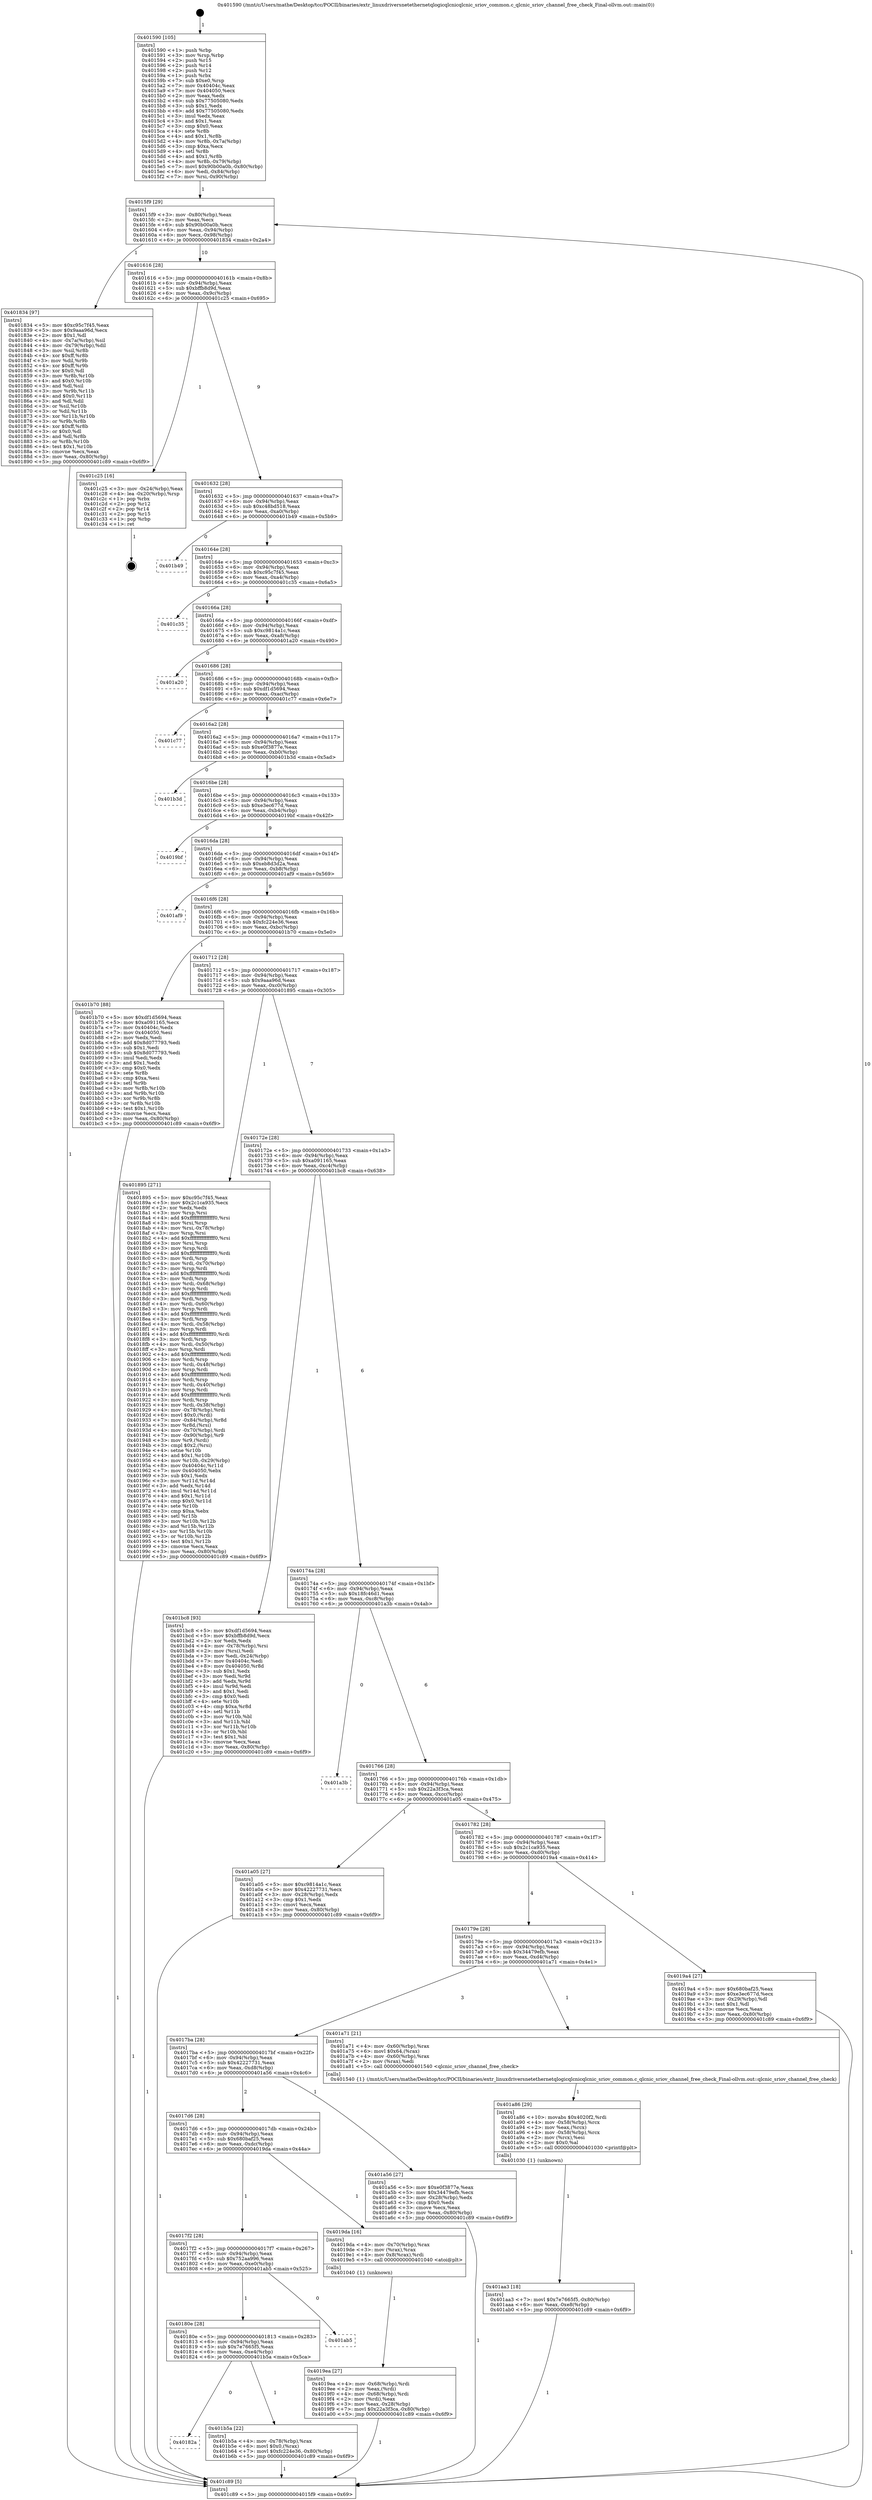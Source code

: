 digraph "0x401590" {
  label = "0x401590 (/mnt/c/Users/mathe/Desktop/tcc/POCII/binaries/extr_linuxdriversnetethernetqlogicqlcnicqlcnic_sriov_common.c_qlcnic_sriov_channel_free_check_Final-ollvm.out::main(0))"
  labelloc = "t"
  node[shape=record]

  Entry [label="",width=0.3,height=0.3,shape=circle,fillcolor=black,style=filled]
  "0x4015f9" [label="{
     0x4015f9 [29]\l
     | [instrs]\l
     &nbsp;&nbsp;0x4015f9 \<+3\>: mov -0x80(%rbp),%eax\l
     &nbsp;&nbsp;0x4015fc \<+2\>: mov %eax,%ecx\l
     &nbsp;&nbsp;0x4015fe \<+6\>: sub $0x90b00a0b,%ecx\l
     &nbsp;&nbsp;0x401604 \<+6\>: mov %eax,-0x94(%rbp)\l
     &nbsp;&nbsp;0x40160a \<+6\>: mov %ecx,-0x98(%rbp)\l
     &nbsp;&nbsp;0x401610 \<+6\>: je 0000000000401834 \<main+0x2a4\>\l
  }"]
  "0x401834" [label="{
     0x401834 [97]\l
     | [instrs]\l
     &nbsp;&nbsp;0x401834 \<+5\>: mov $0xc95c7f45,%eax\l
     &nbsp;&nbsp;0x401839 \<+5\>: mov $0x9aaa96d,%ecx\l
     &nbsp;&nbsp;0x40183e \<+2\>: mov $0x1,%dl\l
     &nbsp;&nbsp;0x401840 \<+4\>: mov -0x7a(%rbp),%sil\l
     &nbsp;&nbsp;0x401844 \<+4\>: mov -0x79(%rbp),%dil\l
     &nbsp;&nbsp;0x401848 \<+3\>: mov %sil,%r8b\l
     &nbsp;&nbsp;0x40184b \<+4\>: xor $0xff,%r8b\l
     &nbsp;&nbsp;0x40184f \<+3\>: mov %dil,%r9b\l
     &nbsp;&nbsp;0x401852 \<+4\>: xor $0xff,%r9b\l
     &nbsp;&nbsp;0x401856 \<+3\>: xor $0x0,%dl\l
     &nbsp;&nbsp;0x401859 \<+3\>: mov %r8b,%r10b\l
     &nbsp;&nbsp;0x40185c \<+4\>: and $0x0,%r10b\l
     &nbsp;&nbsp;0x401860 \<+3\>: and %dl,%sil\l
     &nbsp;&nbsp;0x401863 \<+3\>: mov %r9b,%r11b\l
     &nbsp;&nbsp;0x401866 \<+4\>: and $0x0,%r11b\l
     &nbsp;&nbsp;0x40186a \<+3\>: and %dl,%dil\l
     &nbsp;&nbsp;0x40186d \<+3\>: or %sil,%r10b\l
     &nbsp;&nbsp;0x401870 \<+3\>: or %dil,%r11b\l
     &nbsp;&nbsp;0x401873 \<+3\>: xor %r11b,%r10b\l
     &nbsp;&nbsp;0x401876 \<+3\>: or %r9b,%r8b\l
     &nbsp;&nbsp;0x401879 \<+4\>: xor $0xff,%r8b\l
     &nbsp;&nbsp;0x40187d \<+3\>: or $0x0,%dl\l
     &nbsp;&nbsp;0x401880 \<+3\>: and %dl,%r8b\l
     &nbsp;&nbsp;0x401883 \<+3\>: or %r8b,%r10b\l
     &nbsp;&nbsp;0x401886 \<+4\>: test $0x1,%r10b\l
     &nbsp;&nbsp;0x40188a \<+3\>: cmovne %ecx,%eax\l
     &nbsp;&nbsp;0x40188d \<+3\>: mov %eax,-0x80(%rbp)\l
     &nbsp;&nbsp;0x401890 \<+5\>: jmp 0000000000401c89 \<main+0x6f9\>\l
  }"]
  "0x401616" [label="{
     0x401616 [28]\l
     | [instrs]\l
     &nbsp;&nbsp;0x401616 \<+5\>: jmp 000000000040161b \<main+0x8b\>\l
     &nbsp;&nbsp;0x40161b \<+6\>: mov -0x94(%rbp),%eax\l
     &nbsp;&nbsp;0x401621 \<+5\>: sub $0xbffb8d9d,%eax\l
     &nbsp;&nbsp;0x401626 \<+6\>: mov %eax,-0x9c(%rbp)\l
     &nbsp;&nbsp;0x40162c \<+6\>: je 0000000000401c25 \<main+0x695\>\l
  }"]
  "0x401c89" [label="{
     0x401c89 [5]\l
     | [instrs]\l
     &nbsp;&nbsp;0x401c89 \<+5\>: jmp 00000000004015f9 \<main+0x69\>\l
  }"]
  "0x401590" [label="{
     0x401590 [105]\l
     | [instrs]\l
     &nbsp;&nbsp;0x401590 \<+1\>: push %rbp\l
     &nbsp;&nbsp;0x401591 \<+3\>: mov %rsp,%rbp\l
     &nbsp;&nbsp;0x401594 \<+2\>: push %r15\l
     &nbsp;&nbsp;0x401596 \<+2\>: push %r14\l
     &nbsp;&nbsp;0x401598 \<+2\>: push %r12\l
     &nbsp;&nbsp;0x40159a \<+1\>: push %rbx\l
     &nbsp;&nbsp;0x40159b \<+7\>: sub $0xe0,%rsp\l
     &nbsp;&nbsp;0x4015a2 \<+7\>: mov 0x40404c,%eax\l
     &nbsp;&nbsp;0x4015a9 \<+7\>: mov 0x404050,%ecx\l
     &nbsp;&nbsp;0x4015b0 \<+2\>: mov %eax,%edx\l
     &nbsp;&nbsp;0x4015b2 \<+6\>: sub $0x77505080,%edx\l
     &nbsp;&nbsp;0x4015b8 \<+3\>: sub $0x1,%edx\l
     &nbsp;&nbsp;0x4015bb \<+6\>: add $0x77505080,%edx\l
     &nbsp;&nbsp;0x4015c1 \<+3\>: imul %edx,%eax\l
     &nbsp;&nbsp;0x4015c4 \<+3\>: and $0x1,%eax\l
     &nbsp;&nbsp;0x4015c7 \<+3\>: cmp $0x0,%eax\l
     &nbsp;&nbsp;0x4015ca \<+4\>: sete %r8b\l
     &nbsp;&nbsp;0x4015ce \<+4\>: and $0x1,%r8b\l
     &nbsp;&nbsp;0x4015d2 \<+4\>: mov %r8b,-0x7a(%rbp)\l
     &nbsp;&nbsp;0x4015d6 \<+3\>: cmp $0xa,%ecx\l
     &nbsp;&nbsp;0x4015d9 \<+4\>: setl %r8b\l
     &nbsp;&nbsp;0x4015dd \<+4\>: and $0x1,%r8b\l
     &nbsp;&nbsp;0x4015e1 \<+4\>: mov %r8b,-0x79(%rbp)\l
     &nbsp;&nbsp;0x4015e5 \<+7\>: movl $0x90b00a0b,-0x80(%rbp)\l
     &nbsp;&nbsp;0x4015ec \<+6\>: mov %edi,-0x84(%rbp)\l
     &nbsp;&nbsp;0x4015f2 \<+7\>: mov %rsi,-0x90(%rbp)\l
  }"]
  Exit [label="",width=0.3,height=0.3,shape=circle,fillcolor=black,style=filled,peripheries=2]
  "0x401c25" [label="{
     0x401c25 [16]\l
     | [instrs]\l
     &nbsp;&nbsp;0x401c25 \<+3\>: mov -0x24(%rbp),%eax\l
     &nbsp;&nbsp;0x401c28 \<+4\>: lea -0x20(%rbp),%rsp\l
     &nbsp;&nbsp;0x401c2c \<+1\>: pop %rbx\l
     &nbsp;&nbsp;0x401c2d \<+2\>: pop %r12\l
     &nbsp;&nbsp;0x401c2f \<+2\>: pop %r14\l
     &nbsp;&nbsp;0x401c31 \<+2\>: pop %r15\l
     &nbsp;&nbsp;0x401c33 \<+1\>: pop %rbp\l
     &nbsp;&nbsp;0x401c34 \<+1\>: ret\l
  }"]
  "0x401632" [label="{
     0x401632 [28]\l
     | [instrs]\l
     &nbsp;&nbsp;0x401632 \<+5\>: jmp 0000000000401637 \<main+0xa7\>\l
     &nbsp;&nbsp;0x401637 \<+6\>: mov -0x94(%rbp),%eax\l
     &nbsp;&nbsp;0x40163d \<+5\>: sub $0xc48bd518,%eax\l
     &nbsp;&nbsp;0x401642 \<+6\>: mov %eax,-0xa0(%rbp)\l
     &nbsp;&nbsp;0x401648 \<+6\>: je 0000000000401b49 \<main+0x5b9\>\l
  }"]
  "0x40182a" [label="{
     0x40182a\l
  }", style=dashed]
  "0x401b49" [label="{
     0x401b49\l
  }", style=dashed]
  "0x40164e" [label="{
     0x40164e [28]\l
     | [instrs]\l
     &nbsp;&nbsp;0x40164e \<+5\>: jmp 0000000000401653 \<main+0xc3\>\l
     &nbsp;&nbsp;0x401653 \<+6\>: mov -0x94(%rbp),%eax\l
     &nbsp;&nbsp;0x401659 \<+5\>: sub $0xc95c7f45,%eax\l
     &nbsp;&nbsp;0x40165e \<+6\>: mov %eax,-0xa4(%rbp)\l
     &nbsp;&nbsp;0x401664 \<+6\>: je 0000000000401c35 \<main+0x6a5\>\l
  }"]
  "0x401b5a" [label="{
     0x401b5a [22]\l
     | [instrs]\l
     &nbsp;&nbsp;0x401b5a \<+4\>: mov -0x78(%rbp),%rax\l
     &nbsp;&nbsp;0x401b5e \<+6\>: movl $0x0,(%rax)\l
     &nbsp;&nbsp;0x401b64 \<+7\>: movl $0xfc224e36,-0x80(%rbp)\l
     &nbsp;&nbsp;0x401b6b \<+5\>: jmp 0000000000401c89 \<main+0x6f9\>\l
  }"]
  "0x401c35" [label="{
     0x401c35\l
  }", style=dashed]
  "0x40166a" [label="{
     0x40166a [28]\l
     | [instrs]\l
     &nbsp;&nbsp;0x40166a \<+5\>: jmp 000000000040166f \<main+0xdf\>\l
     &nbsp;&nbsp;0x40166f \<+6\>: mov -0x94(%rbp),%eax\l
     &nbsp;&nbsp;0x401675 \<+5\>: sub $0xc9814a1c,%eax\l
     &nbsp;&nbsp;0x40167a \<+6\>: mov %eax,-0xa8(%rbp)\l
     &nbsp;&nbsp;0x401680 \<+6\>: je 0000000000401a20 \<main+0x490\>\l
  }"]
  "0x40180e" [label="{
     0x40180e [28]\l
     | [instrs]\l
     &nbsp;&nbsp;0x40180e \<+5\>: jmp 0000000000401813 \<main+0x283\>\l
     &nbsp;&nbsp;0x401813 \<+6\>: mov -0x94(%rbp),%eax\l
     &nbsp;&nbsp;0x401819 \<+5\>: sub $0x7e7665f5,%eax\l
     &nbsp;&nbsp;0x40181e \<+6\>: mov %eax,-0xe4(%rbp)\l
     &nbsp;&nbsp;0x401824 \<+6\>: je 0000000000401b5a \<main+0x5ca\>\l
  }"]
  "0x401a20" [label="{
     0x401a20\l
  }", style=dashed]
  "0x401686" [label="{
     0x401686 [28]\l
     | [instrs]\l
     &nbsp;&nbsp;0x401686 \<+5\>: jmp 000000000040168b \<main+0xfb\>\l
     &nbsp;&nbsp;0x40168b \<+6\>: mov -0x94(%rbp),%eax\l
     &nbsp;&nbsp;0x401691 \<+5\>: sub $0xdf1d5694,%eax\l
     &nbsp;&nbsp;0x401696 \<+6\>: mov %eax,-0xac(%rbp)\l
     &nbsp;&nbsp;0x40169c \<+6\>: je 0000000000401c77 \<main+0x6e7\>\l
  }"]
  "0x401ab5" [label="{
     0x401ab5\l
  }", style=dashed]
  "0x401c77" [label="{
     0x401c77\l
  }", style=dashed]
  "0x4016a2" [label="{
     0x4016a2 [28]\l
     | [instrs]\l
     &nbsp;&nbsp;0x4016a2 \<+5\>: jmp 00000000004016a7 \<main+0x117\>\l
     &nbsp;&nbsp;0x4016a7 \<+6\>: mov -0x94(%rbp),%eax\l
     &nbsp;&nbsp;0x4016ad \<+5\>: sub $0xe0f3877e,%eax\l
     &nbsp;&nbsp;0x4016b2 \<+6\>: mov %eax,-0xb0(%rbp)\l
     &nbsp;&nbsp;0x4016b8 \<+6\>: je 0000000000401b3d \<main+0x5ad\>\l
  }"]
  "0x401aa3" [label="{
     0x401aa3 [18]\l
     | [instrs]\l
     &nbsp;&nbsp;0x401aa3 \<+7\>: movl $0x7e7665f5,-0x80(%rbp)\l
     &nbsp;&nbsp;0x401aaa \<+6\>: mov %eax,-0xe8(%rbp)\l
     &nbsp;&nbsp;0x401ab0 \<+5\>: jmp 0000000000401c89 \<main+0x6f9\>\l
  }"]
  "0x401b3d" [label="{
     0x401b3d\l
  }", style=dashed]
  "0x4016be" [label="{
     0x4016be [28]\l
     | [instrs]\l
     &nbsp;&nbsp;0x4016be \<+5\>: jmp 00000000004016c3 \<main+0x133\>\l
     &nbsp;&nbsp;0x4016c3 \<+6\>: mov -0x94(%rbp),%eax\l
     &nbsp;&nbsp;0x4016c9 \<+5\>: sub $0xe3ec677d,%eax\l
     &nbsp;&nbsp;0x4016ce \<+6\>: mov %eax,-0xb4(%rbp)\l
     &nbsp;&nbsp;0x4016d4 \<+6\>: je 00000000004019bf \<main+0x42f\>\l
  }"]
  "0x401a86" [label="{
     0x401a86 [29]\l
     | [instrs]\l
     &nbsp;&nbsp;0x401a86 \<+10\>: movabs $0x4020f2,%rdi\l
     &nbsp;&nbsp;0x401a90 \<+4\>: mov -0x58(%rbp),%rcx\l
     &nbsp;&nbsp;0x401a94 \<+2\>: mov %eax,(%rcx)\l
     &nbsp;&nbsp;0x401a96 \<+4\>: mov -0x58(%rbp),%rcx\l
     &nbsp;&nbsp;0x401a9a \<+2\>: mov (%rcx),%esi\l
     &nbsp;&nbsp;0x401a9c \<+2\>: mov $0x0,%al\l
     &nbsp;&nbsp;0x401a9e \<+5\>: call 0000000000401030 \<printf@plt\>\l
     | [calls]\l
     &nbsp;&nbsp;0x401030 \{1\} (unknown)\l
  }"]
  "0x4019bf" [label="{
     0x4019bf\l
  }", style=dashed]
  "0x4016da" [label="{
     0x4016da [28]\l
     | [instrs]\l
     &nbsp;&nbsp;0x4016da \<+5\>: jmp 00000000004016df \<main+0x14f\>\l
     &nbsp;&nbsp;0x4016df \<+6\>: mov -0x94(%rbp),%eax\l
     &nbsp;&nbsp;0x4016e5 \<+5\>: sub $0xeb8d3d2a,%eax\l
     &nbsp;&nbsp;0x4016ea \<+6\>: mov %eax,-0xb8(%rbp)\l
     &nbsp;&nbsp;0x4016f0 \<+6\>: je 0000000000401af9 \<main+0x569\>\l
  }"]
  "0x4019ea" [label="{
     0x4019ea [27]\l
     | [instrs]\l
     &nbsp;&nbsp;0x4019ea \<+4\>: mov -0x68(%rbp),%rdi\l
     &nbsp;&nbsp;0x4019ee \<+2\>: mov %eax,(%rdi)\l
     &nbsp;&nbsp;0x4019f0 \<+4\>: mov -0x68(%rbp),%rdi\l
     &nbsp;&nbsp;0x4019f4 \<+2\>: mov (%rdi),%eax\l
     &nbsp;&nbsp;0x4019f6 \<+3\>: mov %eax,-0x28(%rbp)\l
     &nbsp;&nbsp;0x4019f9 \<+7\>: movl $0x22a3f3ca,-0x80(%rbp)\l
     &nbsp;&nbsp;0x401a00 \<+5\>: jmp 0000000000401c89 \<main+0x6f9\>\l
  }"]
  "0x401af9" [label="{
     0x401af9\l
  }", style=dashed]
  "0x4016f6" [label="{
     0x4016f6 [28]\l
     | [instrs]\l
     &nbsp;&nbsp;0x4016f6 \<+5\>: jmp 00000000004016fb \<main+0x16b\>\l
     &nbsp;&nbsp;0x4016fb \<+6\>: mov -0x94(%rbp),%eax\l
     &nbsp;&nbsp;0x401701 \<+5\>: sub $0xfc224e36,%eax\l
     &nbsp;&nbsp;0x401706 \<+6\>: mov %eax,-0xbc(%rbp)\l
     &nbsp;&nbsp;0x40170c \<+6\>: je 0000000000401b70 \<main+0x5e0\>\l
  }"]
  "0x4017f2" [label="{
     0x4017f2 [28]\l
     | [instrs]\l
     &nbsp;&nbsp;0x4017f2 \<+5\>: jmp 00000000004017f7 \<main+0x267\>\l
     &nbsp;&nbsp;0x4017f7 \<+6\>: mov -0x94(%rbp),%eax\l
     &nbsp;&nbsp;0x4017fd \<+5\>: sub $0x752aa996,%eax\l
     &nbsp;&nbsp;0x401802 \<+6\>: mov %eax,-0xe0(%rbp)\l
     &nbsp;&nbsp;0x401808 \<+6\>: je 0000000000401ab5 \<main+0x525\>\l
  }"]
  "0x401b70" [label="{
     0x401b70 [88]\l
     | [instrs]\l
     &nbsp;&nbsp;0x401b70 \<+5\>: mov $0xdf1d5694,%eax\l
     &nbsp;&nbsp;0x401b75 \<+5\>: mov $0xa091165,%ecx\l
     &nbsp;&nbsp;0x401b7a \<+7\>: mov 0x40404c,%edx\l
     &nbsp;&nbsp;0x401b81 \<+7\>: mov 0x404050,%esi\l
     &nbsp;&nbsp;0x401b88 \<+2\>: mov %edx,%edi\l
     &nbsp;&nbsp;0x401b8a \<+6\>: add $0x8d077793,%edi\l
     &nbsp;&nbsp;0x401b90 \<+3\>: sub $0x1,%edi\l
     &nbsp;&nbsp;0x401b93 \<+6\>: sub $0x8d077793,%edi\l
     &nbsp;&nbsp;0x401b99 \<+3\>: imul %edi,%edx\l
     &nbsp;&nbsp;0x401b9c \<+3\>: and $0x1,%edx\l
     &nbsp;&nbsp;0x401b9f \<+3\>: cmp $0x0,%edx\l
     &nbsp;&nbsp;0x401ba2 \<+4\>: sete %r8b\l
     &nbsp;&nbsp;0x401ba6 \<+3\>: cmp $0xa,%esi\l
     &nbsp;&nbsp;0x401ba9 \<+4\>: setl %r9b\l
     &nbsp;&nbsp;0x401bad \<+3\>: mov %r8b,%r10b\l
     &nbsp;&nbsp;0x401bb0 \<+3\>: and %r9b,%r10b\l
     &nbsp;&nbsp;0x401bb3 \<+3\>: xor %r9b,%r8b\l
     &nbsp;&nbsp;0x401bb6 \<+3\>: or %r8b,%r10b\l
     &nbsp;&nbsp;0x401bb9 \<+4\>: test $0x1,%r10b\l
     &nbsp;&nbsp;0x401bbd \<+3\>: cmovne %ecx,%eax\l
     &nbsp;&nbsp;0x401bc0 \<+3\>: mov %eax,-0x80(%rbp)\l
     &nbsp;&nbsp;0x401bc3 \<+5\>: jmp 0000000000401c89 \<main+0x6f9\>\l
  }"]
  "0x401712" [label="{
     0x401712 [28]\l
     | [instrs]\l
     &nbsp;&nbsp;0x401712 \<+5\>: jmp 0000000000401717 \<main+0x187\>\l
     &nbsp;&nbsp;0x401717 \<+6\>: mov -0x94(%rbp),%eax\l
     &nbsp;&nbsp;0x40171d \<+5\>: sub $0x9aaa96d,%eax\l
     &nbsp;&nbsp;0x401722 \<+6\>: mov %eax,-0xc0(%rbp)\l
     &nbsp;&nbsp;0x401728 \<+6\>: je 0000000000401895 \<main+0x305\>\l
  }"]
  "0x4019da" [label="{
     0x4019da [16]\l
     | [instrs]\l
     &nbsp;&nbsp;0x4019da \<+4\>: mov -0x70(%rbp),%rax\l
     &nbsp;&nbsp;0x4019de \<+3\>: mov (%rax),%rax\l
     &nbsp;&nbsp;0x4019e1 \<+4\>: mov 0x8(%rax),%rdi\l
     &nbsp;&nbsp;0x4019e5 \<+5\>: call 0000000000401040 \<atoi@plt\>\l
     | [calls]\l
     &nbsp;&nbsp;0x401040 \{1\} (unknown)\l
  }"]
  "0x401895" [label="{
     0x401895 [271]\l
     | [instrs]\l
     &nbsp;&nbsp;0x401895 \<+5\>: mov $0xc95c7f45,%eax\l
     &nbsp;&nbsp;0x40189a \<+5\>: mov $0x2c1ca935,%ecx\l
     &nbsp;&nbsp;0x40189f \<+2\>: xor %edx,%edx\l
     &nbsp;&nbsp;0x4018a1 \<+3\>: mov %rsp,%rsi\l
     &nbsp;&nbsp;0x4018a4 \<+4\>: add $0xfffffffffffffff0,%rsi\l
     &nbsp;&nbsp;0x4018a8 \<+3\>: mov %rsi,%rsp\l
     &nbsp;&nbsp;0x4018ab \<+4\>: mov %rsi,-0x78(%rbp)\l
     &nbsp;&nbsp;0x4018af \<+3\>: mov %rsp,%rsi\l
     &nbsp;&nbsp;0x4018b2 \<+4\>: add $0xfffffffffffffff0,%rsi\l
     &nbsp;&nbsp;0x4018b6 \<+3\>: mov %rsi,%rsp\l
     &nbsp;&nbsp;0x4018b9 \<+3\>: mov %rsp,%rdi\l
     &nbsp;&nbsp;0x4018bc \<+4\>: add $0xfffffffffffffff0,%rdi\l
     &nbsp;&nbsp;0x4018c0 \<+3\>: mov %rdi,%rsp\l
     &nbsp;&nbsp;0x4018c3 \<+4\>: mov %rdi,-0x70(%rbp)\l
     &nbsp;&nbsp;0x4018c7 \<+3\>: mov %rsp,%rdi\l
     &nbsp;&nbsp;0x4018ca \<+4\>: add $0xfffffffffffffff0,%rdi\l
     &nbsp;&nbsp;0x4018ce \<+3\>: mov %rdi,%rsp\l
     &nbsp;&nbsp;0x4018d1 \<+4\>: mov %rdi,-0x68(%rbp)\l
     &nbsp;&nbsp;0x4018d5 \<+3\>: mov %rsp,%rdi\l
     &nbsp;&nbsp;0x4018d8 \<+4\>: add $0xfffffffffffffff0,%rdi\l
     &nbsp;&nbsp;0x4018dc \<+3\>: mov %rdi,%rsp\l
     &nbsp;&nbsp;0x4018df \<+4\>: mov %rdi,-0x60(%rbp)\l
     &nbsp;&nbsp;0x4018e3 \<+3\>: mov %rsp,%rdi\l
     &nbsp;&nbsp;0x4018e6 \<+4\>: add $0xfffffffffffffff0,%rdi\l
     &nbsp;&nbsp;0x4018ea \<+3\>: mov %rdi,%rsp\l
     &nbsp;&nbsp;0x4018ed \<+4\>: mov %rdi,-0x58(%rbp)\l
     &nbsp;&nbsp;0x4018f1 \<+3\>: mov %rsp,%rdi\l
     &nbsp;&nbsp;0x4018f4 \<+4\>: add $0xfffffffffffffff0,%rdi\l
     &nbsp;&nbsp;0x4018f8 \<+3\>: mov %rdi,%rsp\l
     &nbsp;&nbsp;0x4018fb \<+4\>: mov %rdi,-0x50(%rbp)\l
     &nbsp;&nbsp;0x4018ff \<+3\>: mov %rsp,%rdi\l
     &nbsp;&nbsp;0x401902 \<+4\>: add $0xfffffffffffffff0,%rdi\l
     &nbsp;&nbsp;0x401906 \<+3\>: mov %rdi,%rsp\l
     &nbsp;&nbsp;0x401909 \<+4\>: mov %rdi,-0x48(%rbp)\l
     &nbsp;&nbsp;0x40190d \<+3\>: mov %rsp,%rdi\l
     &nbsp;&nbsp;0x401910 \<+4\>: add $0xfffffffffffffff0,%rdi\l
     &nbsp;&nbsp;0x401914 \<+3\>: mov %rdi,%rsp\l
     &nbsp;&nbsp;0x401917 \<+4\>: mov %rdi,-0x40(%rbp)\l
     &nbsp;&nbsp;0x40191b \<+3\>: mov %rsp,%rdi\l
     &nbsp;&nbsp;0x40191e \<+4\>: add $0xfffffffffffffff0,%rdi\l
     &nbsp;&nbsp;0x401922 \<+3\>: mov %rdi,%rsp\l
     &nbsp;&nbsp;0x401925 \<+4\>: mov %rdi,-0x38(%rbp)\l
     &nbsp;&nbsp;0x401929 \<+4\>: mov -0x78(%rbp),%rdi\l
     &nbsp;&nbsp;0x40192d \<+6\>: movl $0x0,(%rdi)\l
     &nbsp;&nbsp;0x401933 \<+7\>: mov -0x84(%rbp),%r8d\l
     &nbsp;&nbsp;0x40193a \<+3\>: mov %r8d,(%rsi)\l
     &nbsp;&nbsp;0x40193d \<+4\>: mov -0x70(%rbp),%rdi\l
     &nbsp;&nbsp;0x401941 \<+7\>: mov -0x90(%rbp),%r9\l
     &nbsp;&nbsp;0x401948 \<+3\>: mov %r9,(%rdi)\l
     &nbsp;&nbsp;0x40194b \<+3\>: cmpl $0x2,(%rsi)\l
     &nbsp;&nbsp;0x40194e \<+4\>: setne %r10b\l
     &nbsp;&nbsp;0x401952 \<+4\>: and $0x1,%r10b\l
     &nbsp;&nbsp;0x401956 \<+4\>: mov %r10b,-0x29(%rbp)\l
     &nbsp;&nbsp;0x40195a \<+8\>: mov 0x40404c,%r11d\l
     &nbsp;&nbsp;0x401962 \<+7\>: mov 0x404050,%ebx\l
     &nbsp;&nbsp;0x401969 \<+3\>: sub $0x1,%edx\l
     &nbsp;&nbsp;0x40196c \<+3\>: mov %r11d,%r14d\l
     &nbsp;&nbsp;0x40196f \<+3\>: add %edx,%r14d\l
     &nbsp;&nbsp;0x401972 \<+4\>: imul %r14d,%r11d\l
     &nbsp;&nbsp;0x401976 \<+4\>: and $0x1,%r11d\l
     &nbsp;&nbsp;0x40197a \<+4\>: cmp $0x0,%r11d\l
     &nbsp;&nbsp;0x40197e \<+4\>: sete %r10b\l
     &nbsp;&nbsp;0x401982 \<+3\>: cmp $0xa,%ebx\l
     &nbsp;&nbsp;0x401985 \<+4\>: setl %r15b\l
     &nbsp;&nbsp;0x401989 \<+3\>: mov %r10b,%r12b\l
     &nbsp;&nbsp;0x40198c \<+3\>: and %r15b,%r12b\l
     &nbsp;&nbsp;0x40198f \<+3\>: xor %r15b,%r10b\l
     &nbsp;&nbsp;0x401992 \<+3\>: or %r10b,%r12b\l
     &nbsp;&nbsp;0x401995 \<+4\>: test $0x1,%r12b\l
     &nbsp;&nbsp;0x401999 \<+3\>: cmovne %ecx,%eax\l
     &nbsp;&nbsp;0x40199c \<+3\>: mov %eax,-0x80(%rbp)\l
     &nbsp;&nbsp;0x40199f \<+5\>: jmp 0000000000401c89 \<main+0x6f9\>\l
  }"]
  "0x40172e" [label="{
     0x40172e [28]\l
     | [instrs]\l
     &nbsp;&nbsp;0x40172e \<+5\>: jmp 0000000000401733 \<main+0x1a3\>\l
     &nbsp;&nbsp;0x401733 \<+6\>: mov -0x94(%rbp),%eax\l
     &nbsp;&nbsp;0x401739 \<+5\>: sub $0xa091165,%eax\l
     &nbsp;&nbsp;0x40173e \<+6\>: mov %eax,-0xc4(%rbp)\l
     &nbsp;&nbsp;0x401744 \<+6\>: je 0000000000401bc8 \<main+0x638\>\l
  }"]
  "0x4017d6" [label="{
     0x4017d6 [28]\l
     | [instrs]\l
     &nbsp;&nbsp;0x4017d6 \<+5\>: jmp 00000000004017db \<main+0x24b\>\l
     &nbsp;&nbsp;0x4017db \<+6\>: mov -0x94(%rbp),%eax\l
     &nbsp;&nbsp;0x4017e1 \<+5\>: sub $0x680baf25,%eax\l
     &nbsp;&nbsp;0x4017e6 \<+6\>: mov %eax,-0xdc(%rbp)\l
     &nbsp;&nbsp;0x4017ec \<+6\>: je 00000000004019da \<main+0x44a\>\l
  }"]
  "0x401a56" [label="{
     0x401a56 [27]\l
     | [instrs]\l
     &nbsp;&nbsp;0x401a56 \<+5\>: mov $0xe0f3877e,%eax\l
     &nbsp;&nbsp;0x401a5b \<+5\>: mov $0x34479efb,%ecx\l
     &nbsp;&nbsp;0x401a60 \<+3\>: mov -0x28(%rbp),%edx\l
     &nbsp;&nbsp;0x401a63 \<+3\>: cmp $0x0,%edx\l
     &nbsp;&nbsp;0x401a66 \<+3\>: cmove %ecx,%eax\l
     &nbsp;&nbsp;0x401a69 \<+3\>: mov %eax,-0x80(%rbp)\l
     &nbsp;&nbsp;0x401a6c \<+5\>: jmp 0000000000401c89 \<main+0x6f9\>\l
  }"]
  "0x401bc8" [label="{
     0x401bc8 [93]\l
     | [instrs]\l
     &nbsp;&nbsp;0x401bc8 \<+5\>: mov $0xdf1d5694,%eax\l
     &nbsp;&nbsp;0x401bcd \<+5\>: mov $0xbffb8d9d,%ecx\l
     &nbsp;&nbsp;0x401bd2 \<+2\>: xor %edx,%edx\l
     &nbsp;&nbsp;0x401bd4 \<+4\>: mov -0x78(%rbp),%rsi\l
     &nbsp;&nbsp;0x401bd8 \<+2\>: mov (%rsi),%edi\l
     &nbsp;&nbsp;0x401bda \<+3\>: mov %edi,-0x24(%rbp)\l
     &nbsp;&nbsp;0x401bdd \<+7\>: mov 0x40404c,%edi\l
     &nbsp;&nbsp;0x401be4 \<+8\>: mov 0x404050,%r8d\l
     &nbsp;&nbsp;0x401bec \<+3\>: sub $0x1,%edx\l
     &nbsp;&nbsp;0x401bef \<+3\>: mov %edi,%r9d\l
     &nbsp;&nbsp;0x401bf2 \<+3\>: add %edx,%r9d\l
     &nbsp;&nbsp;0x401bf5 \<+4\>: imul %r9d,%edi\l
     &nbsp;&nbsp;0x401bf9 \<+3\>: and $0x1,%edi\l
     &nbsp;&nbsp;0x401bfc \<+3\>: cmp $0x0,%edi\l
     &nbsp;&nbsp;0x401bff \<+4\>: sete %r10b\l
     &nbsp;&nbsp;0x401c03 \<+4\>: cmp $0xa,%r8d\l
     &nbsp;&nbsp;0x401c07 \<+4\>: setl %r11b\l
     &nbsp;&nbsp;0x401c0b \<+3\>: mov %r10b,%bl\l
     &nbsp;&nbsp;0x401c0e \<+3\>: and %r11b,%bl\l
     &nbsp;&nbsp;0x401c11 \<+3\>: xor %r11b,%r10b\l
     &nbsp;&nbsp;0x401c14 \<+3\>: or %r10b,%bl\l
     &nbsp;&nbsp;0x401c17 \<+3\>: test $0x1,%bl\l
     &nbsp;&nbsp;0x401c1a \<+3\>: cmovne %ecx,%eax\l
     &nbsp;&nbsp;0x401c1d \<+3\>: mov %eax,-0x80(%rbp)\l
     &nbsp;&nbsp;0x401c20 \<+5\>: jmp 0000000000401c89 \<main+0x6f9\>\l
  }"]
  "0x40174a" [label="{
     0x40174a [28]\l
     | [instrs]\l
     &nbsp;&nbsp;0x40174a \<+5\>: jmp 000000000040174f \<main+0x1bf\>\l
     &nbsp;&nbsp;0x40174f \<+6\>: mov -0x94(%rbp),%eax\l
     &nbsp;&nbsp;0x401755 \<+5\>: sub $0x18fc46d1,%eax\l
     &nbsp;&nbsp;0x40175a \<+6\>: mov %eax,-0xc8(%rbp)\l
     &nbsp;&nbsp;0x401760 \<+6\>: je 0000000000401a3b \<main+0x4ab\>\l
  }"]
  "0x4017ba" [label="{
     0x4017ba [28]\l
     | [instrs]\l
     &nbsp;&nbsp;0x4017ba \<+5\>: jmp 00000000004017bf \<main+0x22f\>\l
     &nbsp;&nbsp;0x4017bf \<+6\>: mov -0x94(%rbp),%eax\l
     &nbsp;&nbsp;0x4017c5 \<+5\>: sub $0x42227731,%eax\l
     &nbsp;&nbsp;0x4017ca \<+6\>: mov %eax,-0xd8(%rbp)\l
     &nbsp;&nbsp;0x4017d0 \<+6\>: je 0000000000401a56 \<main+0x4c6\>\l
  }"]
  "0x401a3b" [label="{
     0x401a3b\l
  }", style=dashed]
  "0x401766" [label="{
     0x401766 [28]\l
     | [instrs]\l
     &nbsp;&nbsp;0x401766 \<+5\>: jmp 000000000040176b \<main+0x1db\>\l
     &nbsp;&nbsp;0x40176b \<+6\>: mov -0x94(%rbp),%eax\l
     &nbsp;&nbsp;0x401771 \<+5\>: sub $0x22a3f3ca,%eax\l
     &nbsp;&nbsp;0x401776 \<+6\>: mov %eax,-0xcc(%rbp)\l
     &nbsp;&nbsp;0x40177c \<+6\>: je 0000000000401a05 \<main+0x475\>\l
  }"]
  "0x401a71" [label="{
     0x401a71 [21]\l
     | [instrs]\l
     &nbsp;&nbsp;0x401a71 \<+4\>: mov -0x60(%rbp),%rax\l
     &nbsp;&nbsp;0x401a75 \<+6\>: movl $0x64,(%rax)\l
     &nbsp;&nbsp;0x401a7b \<+4\>: mov -0x60(%rbp),%rax\l
     &nbsp;&nbsp;0x401a7f \<+2\>: mov (%rax),%edi\l
     &nbsp;&nbsp;0x401a81 \<+5\>: call 0000000000401540 \<qlcnic_sriov_channel_free_check\>\l
     | [calls]\l
     &nbsp;&nbsp;0x401540 \{1\} (/mnt/c/Users/mathe/Desktop/tcc/POCII/binaries/extr_linuxdriversnetethernetqlogicqlcnicqlcnic_sriov_common.c_qlcnic_sriov_channel_free_check_Final-ollvm.out::qlcnic_sriov_channel_free_check)\l
  }"]
  "0x401a05" [label="{
     0x401a05 [27]\l
     | [instrs]\l
     &nbsp;&nbsp;0x401a05 \<+5\>: mov $0xc9814a1c,%eax\l
     &nbsp;&nbsp;0x401a0a \<+5\>: mov $0x42227731,%ecx\l
     &nbsp;&nbsp;0x401a0f \<+3\>: mov -0x28(%rbp),%edx\l
     &nbsp;&nbsp;0x401a12 \<+3\>: cmp $0x1,%edx\l
     &nbsp;&nbsp;0x401a15 \<+3\>: cmovl %ecx,%eax\l
     &nbsp;&nbsp;0x401a18 \<+3\>: mov %eax,-0x80(%rbp)\l
     &nbsp;&nbsp;0x401a1b \<+5\>: jmp 0000000000401c89 \<main+0x6f9\>\l
  }"]
  "0x401782" [label="{
     0x401782 [28]\l
     | [instrs]\l
     &nbsp;&nbsp;0x401782 \<+5\>: jmp 0000000000401787 \<main+0x1f7\>\l
     &nbsp;&nbsp;0x401787 \<+6\>: mov -0x94(%rbp),%eax\l
     &nbsp;&nbsp;0x40178d \<+5\>: sub $0x2c1ca935,%eax\l
     &nbsp;&nbsp;0x401792 \<+6\>: mov %eax,-0xd0(%rbp)\l
     &nbsp;&nbsp;0x401798 \<+6\>: je 00000000004019a4 \<main+0x414\>\l
  }"]
  "0x40179e" [label="{
     0x40179e [28]\l
     | [instrs]\l
     &nbsp;&nbsp;0x40179e \<+5\>: jmp 00000000004017a3 \<main+0x213\>\l
     &nbsp;&nbsp;0x4017a3 \<+6\>: mov -0x94(%rbp),%eax\l
     &nbsp;&nbsp;0x4017a9 \<+5\>: sub $0x34479efb,%eax\l
     &nbsp;&nbsp;0x4017ae \<+6\>: mov %eax,-0xd4(%rbp)\l
     &nbsp;&nbsp;0x4017b4 \<+6\>: je 0000000000401a71 \<main+0x4e1\>\l
  }"]
  "0x4019a4" [label="{
     0x4019a4 [27]\l
     | [instrs]\l
     &nbsp;&nbsp;0x4019a4 \<+5\>: mov $0x680baf25,%eax\l
     &nbsp;&nbsp;0x4019a9 \<+5\>: mov $0xe3ec677d,%ecx\l
     &nbsp;&nbsp;0x4019ae \<+3\>: mov -0x29(%rbp),%dl\l
     &nbsp;&nbsp;0x4019b1 \<+3\>: test $0x1,%dl\l
     &nbsp;&nbsp;0x4019b4 \<+3\>: cmovne %ecx,%eax\l
     &nbsp;&nbsp;0x4019b7 \<+3\>: mov %eax,-0x80(%rbp)\l
     &nbsp;&nbsp;0x4019ba \<+5\>: jmp 0000000000401c89 \<main+0x6f9\>\l
  }"]
  Entry -> "0x401590" [label=" 1"]
  "0x4015f9" -> "0x401834" [label=" 1"]
  "0x4015f9" -> "0x401616" [label=" 10"]
  "0x401834" -> "0x401c89" [label=" 1"]
  "0x401590" -> "0x4015f9" [label=" 1"]
  "0x401c89" -> "0x4015f9" [label=" 10"]
  "0x401c25" -> Exit [label=" 1"]
  "0x401616" -> "0x401c25" [label=" 1"]
  "0x401616" -> "0x401632" [label=" 9"]
  "0x401bc8" -> "0x401c89" [label=" 1"]
  "0x401632" -> "0x401b49" [label=" 0"]
  "0x401632" -> "0x40164e" [label=" 9"]
  "0x401b70" -> "0x401c89" [label=" 1"]
  "0x40164e" -> "0x401c35" [label=" 0"]
  "0x40164e" -> "0x40166a" [label=" 9"]
  "0x401b5a" -> "0x401c89" [label=" 1"]
  "0x40166a" -> "0x401a20" [label=" 0"]
  "0x40166a" -> "0x401686" [label=" 9"]
  "0x40180e" -> "0x401b5a" [label=" 1"]
  "0x401686" -> "0x401c77" [label=" 0"]
  "0x401686" -> "0x4016a2" [label=" 9"]
  "0x40180e" -> "0x40182a" [label=" 0"]
  "0x4016a2" -> "0x401b3d" [label=" 0"]
  "0x4016a2" -> "0x4016be" [label=" 9"]
  "0x4017f2" -> "0x401ab5" [label=" 0"]
  "0x4016be" -> "0x4019bf" [label=" 0"]
  "0x4016be" -> "0x4016da" [label=" 9"]
  "0x4017f2" -> "0x40180e" [label=" 1"]
  "0x4016da" -> "0x401af9" [label=" 0"]
  "0x4016da" -> "0x4016f6" [label=" 9"]
  "0x401aa3" -> "0x401c89" [label=" 1"]
  "0x4016f6" -> "0x401b70" [label=" 1"]
  "0x4016f6" -> "0x401712" [label=" 8"]
  "0x401a86" -> "0x401aa3" [label=" 1"]
  "0x401712" -> "0x401895" [label=" 1"]
  "0x401712" -> "0x40172e" [label=" 7"]
  "0x401a71" -> "0x401a86" [label=" 1"]
  "0x401895" -> "0x401c89" [label=" 1"]
  "0x401a05" -> "0x401c89" [label=" 1"]
  "0x40172e" -> "0x401bc8" [label=" 1"]
  "0x40172e" -> "0x40174a" [label=" 6"]
  "0x4019ea" -> "0x401c89" [label=" 1"]
  "0x40174a" -> "0x401a3b" [label=" 0"]
  "0x40174a" -> "0x401766" [label=" 6"]
  "0x4017d6" -> "0x4017f2" [label=" 1"]
  "0x401766" -> "0x401a05" [label=" 1"]
  "0x401766" -> "0x401782" [label=" 5"]
  "0x4017d6" -> "0x4019da" [label=" 1"]
  "0x401782" -> "0x4019a4" [label=" 1"]
  "0x401782" -> "0x40179e" [label=" 4"]
  "0x4019a4" -> "0x401c89" [label=" 1"]
  "0x401a56" -> "0x401c89" [label=" 1"]
  "0x40179e" -> "0x401a71" [label=" 1"]
  "0x40179e" -> "0x4017ba" [label=" 3"]
  "0x4019da" -> "0x4019ea" [label=" 1"]
  "0x4017ba" -> "0x401a56" [label=" 1"]
  "0x4017ba" -> "0x4017d6" [label=" 2"]
}
